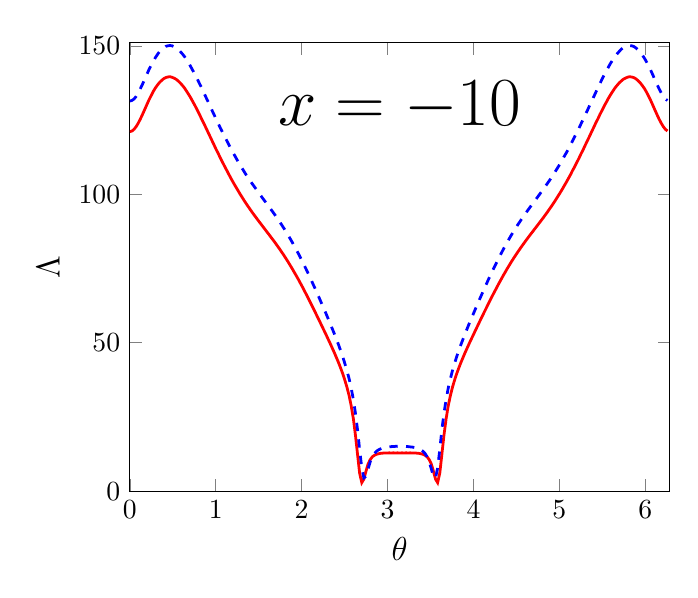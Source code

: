 \begin{tikzpicture}[scale=1]

  \begin{axis}[
    xmin = 0,
    xmax = 6.283,
    ymin = 0,
    ymax = 151,
    xlabel = {\large $\theta$},
    ylabel = {\large ${\Lambda}$},
    ylabel near ticks,
    title style={at={(0.5,0.9)},anchor=north},
    title = {\Huge $x = -10$},
  ]

\addplot[red,line width=1pt] coordinates{
(0.0e+00,1.211e+02)
(2.454e-02,1.213e+02)
(4.909e-02,1.219e+02)
(7.363e-02,1.228e+02)
(9.818e-02,1.24e+02)
(1.227e-01,1.254e+02)
(1.473e-01,1.269e+02)
(1.718e-01,1.285e+02)
(1.964e-01,1.301e+02)
(2.209e-01,1.317e+02)
(2.454e-01,1.331e+02)
(2.7e-01,1.345e+02)
(2.945e-01,1.357e+02)
(3.191e-01,1.367e+02)
(3.436e-01,1.376e+02)
(3.682e-01,1.383e+02)
(3.927e-01,1.389e+02)
(4.172e-01,1.393e+02)
(4.418e-01,1.395e+02)
(4.663e-01,1.396e+02)
(4.909e-01,1.394e+02)
(5.154e-01,1.391e+02)
(5.4e-01,1.387e+02)
(5.645e-01,1.381e+02)
(5.891e-01,1.374e+02)
(6.136e-01,1.366e+02)
(6.381e-01,1.357e+02)
(6.627e-01,1.346e+02)
(6.872e-01,1.335e+02)
(7.118e-01,1.323e+02)
(7.363e-01,1.31e+02)
(7.609e-01,1.297e+02)
(7.854e-01,1.283e+02)
(8.099e-01,1.269e+02)
(8.345e-01,1.254e+02)
(8.59e-01,1.24e+02)
(8.836e-01,1.225e+02)
(9.081e-01,1.21e+02)
(9.327e-01,1.195e+02)
(9.572e-01,1.18e+02)
(9.818e-01,1.165e+02)
(1.006e+00,1.15e+02)
(1.031e+00,1.136e+02)
(1.055e+00,1.121e+02)
(1.08e+00,1.107e+02)
(1.105e+00,1.093e+02)
(1.129e+00,1.08e+02)
(1.154e+00,1.066e+02)
(1.178e+00,1.053e+02)
(1.203e+00,1.04e+02)
(1.227e+00,1.028e+02)
(1.252e+00,1.016e+02)
(1.276e+00,1.004e+02)
(1.301e+00,9.925e+01)
(1.325e+00,9.814e+01)
(1.35e+00,9.705e+01)
(1.374e+00,9.6e+01)
(1.399e+00,9.496e+01)
(1.423e+00,9.396e+01)
(1.448e+00,9.297e+01)
(1.473e+00,9.201e+01)
(1.497e+00,9.106e+01)
(1.522e+00,9.013e+01)
(1.546e+00,8.92e+01)
(1.571e+00,8.828e+01)
(1.595e+00,8.735e+01)
(1.62e+00,8.643e+01)
(1.644e+00,8.549e+01)
(1.669e+00,8.454e+01)
(1.694e+00,8.357e+01)
(1.718e+00,8.259e+01)
(1.743e+00,8.158e+01)
(1.767e+00,8.055e+01)
(1.792e+00,7.949e+01)
(1.816e+00,7.84e+01)
(1.841e+00,7.728e+01)
(1.865e+00,7.612e+01)
(1.89e+00,7.494e+01)
(1.914e+00,7.372e+01)
(1.939e+00,7.248e+01)
(1.964e+00,7.12e+01)
(1.988e+00,6.99e+01)
(2.013e+00,6.857e+01)
(2.037e+00,6.721e+01)
(2.062e+00,6.583e+01)
(2.086e+00,6.444e+01)
(2.111e+00,6.302e+01)
(2.135e+00,6.159e+01)
(2.16e+00,6.014e+01)
(2.184e+00,5.869e+01)
(2.209e+00,5.723e+01)
(2.233e+00,5.576e+01)
(2.258e+00,5.427e+01)
(2.283e+00,5.278e+01)
(2.307e+00,5.128e+01)
(2.332e+00,4.975e+01)
(2.356e+00,4.82e+01)
(2.381e+00,4.661e+01)
(2.405e+00,4.497e+01)
(2.43e+00,4.325e+01)
(2.454e+00,4.145e+01)
(2.479e+00,3.949e+01)
(2.503e+00,3.736e+01)
(2.528e+00,3.493e+01)
(2.553e+00,3.211e+01)
(2.577e+00,2.868e+01)
(2.602e+00,2.438e+01)
(2.626e+00,1.89e+01)
(2.651e+00,1.228e+01)
(2.675e+00,6.03e+00)
(2.7e+00,2.873e+00)
(2.724e+00,4.016e+00)
(2.749e+00,6.73e+00)
(2.773e+00,9.124e+00)
(2.798e+00,1.062e+01)
(2.822e+00,1.155e+01)
(2.847e+00,1.208e+01)
(2.872e+00,1.242e+01)
(2.896e+00,1.261e+01)
(2.921e+00,1.275e+01)
(2.945e+00,1.281e+01)
(2.97e+00,1.287e+01)
(2.994e+00,1.287e+01)
(3.019e+00,1.29e+01)
(3.043e+00,1.288e+01)
(3.068e+00,1.29e+01)
(3.092e+00,1.288e+01)
(3.117e+00,1.29e+01)
(3.142e+00,1.287e+01)
(3.166e+00,1.29e+01)
(3.191e+00,1.288e+01)
(3.215e+00,1.29e+01)
(3.24e+00,1.288e+01)
(3.264e+00,1.29e+01)
(3.289e+00,1.287e+01)
(3.313e+00,1.287e+01)
(3.338e+00,1.281e+01)
(3.362e+00,1.275e+01)
(3.387e+00,1.261e+01)
(3.412e+00,1.242e+01)
(3.436e+00,1.208e+01)
(3.461e+00,1.155e+01)
(3.485e+00,1.062e+01)
(3.51e+00,9.124e+00)
(3.534e+00,6.73e+00)
(3.559e+00,4.016e+00)
(3.583e+00,2.873e+00)
(3.608e+00,6.03e+00)
(3.632e+00,1.228e+01)
(3.657e+00,1.89e+01)
(3.682e+00,2.438e+01)
(3.706e+00,2.868e+01)
(3.731e+00,3.211e+01)
(3.755e+00,3.493e+01)
(3.78e+00,3.736e+01)
(3.804e+00,3.949e+01)
(3.829e+00,4.145e+01)
(3.853e+00,4.325e+01)
(3.878e+00,4.497e+01)
(3.902e+00,4.661e+01)
(3.927e+00,4.82e+01)
(3.951e+00,4.975e+01)
(3.976e+00,5.128e+01)
(4.001e+00,5.278e+01)
(4.025e+00,5.427e+01)
(4.05e+00,5.576e+01)
(4.074e+00,5.723e+01)
(4.099e+00,5.869e+01)
(4.123e+00,6.014e+01)
(4.148e+00,6.159e+01)
(4.172e+00,6.302e+01)
(4.197e+00,6.444e+01)
(4.221e+00,6.583e+01)
(4.246e+00,6.721e+01)
(4.271e+00,6.857e+01)
(4.295e+00,6.99e+01)
(4.32e+00,7.12e+01)
(4.344e+00,7.248e+01)
(4.369e+00,7.372e+01)
(4.393e+00,7.494e+01)
(4.418e+00,7.612e+01)
(4.442e+00,7.728e+01)
(4.467e+00,7.84e+01)
(4.492e+00,7.949e+01)
(4.516e+00,8.055e+01)
(4.541e+00,8.158e+01)
(4.565e+00,8.259e+01)
(4.59e+00,8.357e+01)
(4.614e+00,8.454e+01)
(4.639e+00,8.549e+01)
(4.663e+00,8.643e+01)
(4.688e+00,8.735e+01)
(4.712e+00,8.828e+01)
(4.737e+00,8.92e+01)
(4.761e+00,9.013e+01)
(4.786e+00,9.106e+01)
(4.811e+00,9.201e+01)
(4.835e+00,9.297e+01)
(4.86e+00,9.396e+01)
(4.884e+00,9.496e+01)
(4.909e+00,9.6e+01)
(4.933e+00,9.705e+01)
(4.958e+00,9.814e+01)
(4.982e+00,9.925e+01)
(5.007e+00,1.004e+02)
(5.032e+00,1.016e+02)
(5.056e+00,1.028e+02)
(5.08e+00,1.04e+02)
(5.105e+00,1.053e+02)
(5.13e+00,1.066e+02)
(5.154e+00,1.08e+02)
(5.179e+00,1.093e+02)
(5.203e+00,1.107e+02)
(5.228e+00,1.121e+02)
(5.252e+00,1.136e+02)
(5.277e+00,1.15e+02)
(5.301e+00,1.165e+02)
(5.326e+00,1.18e+02)
(5.351e+00,1.195e+02)
(5.375e+00,1.21e+02)
(5.4e+00,1.225e+02)
(5.424e+00,1.24e+02)
(5.449e+00,1.254e+02)
(5.473e+00,1.269e+02)
(5.498e+00,1.283e+02)
(5.522e+00,1.297e+02)
(5.547e+00,1.31e+02)
(5.571e+00,1.323e+02)
(5.596e+00,1.335e+02)
(5.62e+00,1.346e+02)
(5.645e+00,1.357e+02)
(5.67e+00,1.366e+02)
(5.694e+00,1.374e+02)
(5.719e+00,1.381e+02)
(5.743e+00,1.387e+02)
(5.768e+00,1.391e+02)
(5.792e+00,1.394e+02)
(5.817e+00,1.396e+02)
(5.841e+00,1.395e+02)
(5.866e+00,1.393e+02)
(5.891e+00,1.389e+02)
(5.915e+00,1.383e+02)
(5.94e+00,1.376e+02)
(5.964e+00,1.367e+02)
(5.989e+00,1.357e+02)
(6.013e+00,1.345e+02)
(6.038e+00,1.331e+02)
(6.062e+00,1.317e+02)
(6.087e+00,1.301e+02)
(6.111e+00,1.285e+02)
(6.136e+00,1.269e+02)
(6.16e+00,1.254e+02)
(6.185e+00,1.24e+02)
(6.21e+00,1.228e+02)
(6.234e+00,1.219e+02)
(6.259e+00,1.213e+02)
};

\addplot[blue,dashed,line width=1pt] coordinates{
(0.0e+00,1.314e+02)
(2.454e-02,1.316e+02)
(4.909e-02,1.321e+02)
(7.363e-02,1.33e+02)
(9.818e-02,1.342e+02)
(1.227e-01,1.356e+02)
(1.473e-01,1.371e+02)
(1.718e-01,1.387e+02)
(1.964e-01,1.403e+02)
(2.209e-01,1.419e+02)
(2.454e-01,1.433e+02)
(2.7e-01,1.447e+02)
(2.945e-01,1.459e+02)
(3.191e-01,1.47e+02)
(3.436e-01,1.48e+02)
(3.682e-01,1.487e+02)
(3.927e-01,1.493e+02)
(4.172e-01,1.498e+02)
(4.418e-01,1.5e+02)
(4.663e-01,1.501e+02)
(4.909e-01,1.5e+02)
(5.154e-01,1.497e+02)
(5.4e-01,1.493e+02)
(5.645e-01,1.488e+02)
(5.891e-01,1.48e+02)
(6.136e-01,1.472e+02)
(6.381e-01,1.463e+02)
(6.627e-01,1.452e+02)
(6.872e-01,1.441e+02)
(7.118e-01,1.428e+02)
(7.363e-01,1.415e+02)
(7.609e-01,1.402e+02)
(7.854e-01,1.388e+02)
(8.099e-01,1.373e+02)
(8.345e-01,1.359e+02)
(8.59e-01,1.343e+02)
(8.836e-01,1.328e+02)
(9.081e-01,1.313e+02)
(9.327e-01,1.298e+02)
(9.572e-01,1.282e+02)
(9.818e-01,1.267e+02)
(1.006e+00,1.252e+02)
(1.031e+00,1.237e+02)
(1.055e+00,1.222e+02)
(1.08e+00,1.208e+02)
(1.105e+00,1.194e+02)
(1.129e+00,1.18e+02)
(1.154e+00,1.166e+02)
(1.178e+00,1.152e+02)
(1.203e+00,1.139e+02)
(1.227e+00,1.127e+02)
(1.252e+00,1.114e+02)
(1.276e+00,1.102e+02)
(1.301e+00,1.09e+02)
(1.325e+00,1.079e+02)
(1.35e+00,1.067e+02)
(1.374e+00,1.057e+02)
(1.399e+00,1.046e+02)
(1.423e+00,1.036e+02)
(1.448e+00,1.026e+02)
(1.473e+00,1.016e+02)
(1.497e+00,1.006e+02)
(1.522e+00,9.962e+01)
(1.546e+00,9.867e+01)
(1.571e+00,9.771e+01)
(1.595e+00,9.676e+01)
(1.62e+00,9.58e+01)
(1.644e+00,9.484e+01)
(1.669e+00,9.385e+01)
(1.694e+00,9.285e+01)
(1.718e+00,9.183e+01)
(1.743e+00,9.078e+01)
(1.767e+00,8.971e+01)
(1.792e+00,8.86e+01)
(1.816e+00,8.747e+01)
(1.841e+00,8.63e+01)
(1.865e+00,8.509e+01)
(1.89e+00,8.385e+01)
(1.914e+00,8.257e+01)
(1.939e+00,8.125e+01)
(1.964e+00,7.99e+01)
(1.988e+00,7.852e+01)
(2.013e+00,7.71e+01)
(2.037e+00,7.566e+01)
(2.062e+00,7.418e+01)
(2.086e+00,7.267e+01)
(2.111e+00,7.114e+01)
(2.135e+00,6.958e+01)
(2.16e+00,6.801e+01)
(2.184e+00,6.641e+01)
(2.209e+00,6.479e+01)
(2.233e+00,6.316e+01)
(2.258e+00,6.152e+01)
(2.283e+00,5.986e+01)
(2.307e+00,5.818e+01)
(2.332e+00,5.647e+01)
(2.356e+00,5.474e+01)
(2.381e+00,5.297e+01)
(2.405e+00,5.115e+01)
(2.43e+00,4.927e+01)
(2.454e+00,4.73e+01)
(2.479e+00,4.522e+01)
(2.503e+00,4.298e+01)
(2.528e+00,4.054e+01)
(2.553e+00,3.78e+01)
(2.577e+00,3.464e+01)
(2.602e+00,3.087e+01)
(2.626e+00,2.627e+01)
(2.651e+00,2.059e+01)
(2.675e+00,1.397e+01)
(2.7e+00,7.797e+00)
(2.724e+00,4.466e+00)
(2.749e+00,5.036e+00)
(2.773e+00,7.453e+00)
(2.798e+00,9.869e+00)
(2.822e+00,1.157e+01)
(2.847e+00,1.272e+01)
(2.872e+00,1.345e+01)
(2.896e+00,1.395e+01)
(2.921e+00,1.428e+01)
(2.945e+00,1.453e+01)
(2.97e+00,1.47e+01)
(2.994e+00,1.484e+01)
(3.019e+00,1.492e+01)
(3.043e+00,1.5e+01)
(3.068e+00,1.504e+01)
(3.092e+00,1.509e+01)
(3.117e+00,1.51e+01)
(3.142e+00,1.512e+01)
(3.166e+00,1.51e+01)
(3.191e+00,1.509e+01)
(3.215e+00,1.504e+01)
(3.24e+00,1.5e+01)
(3.264e+00,1.492e+01)
(3.289e+00,1.484e+01)
(3.313e+00,1.47e+01)
(3.338e+00,1.453e+01)
(3.362e+00,1.428e+01)
(3.387e+00,1.395e+01)
(3.412e+00,1.345e+01)
(3.436e+00,1.272e+01)
(3.461e+00,1.157e+01)
(3.485e+00,9.869e+00)
(3.51e+00,7.453e+00)
(3.534e+00,5.036e+00)
(3.559e+00,4.466e+00)
(3.583e+00,7.797e+00)
(3.608e+00,1.397e+01)
(3.632e+00,2.059e+01)
(3.657e+00,2.627e+01)
(3.682e+00,3.087e+01)
(3.706e+00,3.464e+01)
(3.731e+00,3.78e+01)
(3.755e+00,4.054e+01)
(3.78e+00,4.298e+01)
(3.804e+00,4.522e+01)
(3.829e+00,4.73e+01)
(3.853e+00,4.927e+01)
(3.878e+00,5.115e+01)
(3.902e+00,5.297e+01)
(3.927e+00,5.474e+01)
(3.951e+00,5.647e+01)
(3.976e+00,5.818e+01)
(4.001e+00,5.986e+01)
(4.025e+00,6.152e+01)
(4.05e+00,6.316e+01)
(4.074e+00,6.479e+01)
(4.099e+00,6.641e+01)
(4.123e+00,6.801e+01)
(4.148e+00,6.958e+01)
(4.172e+00,7.114e+01)
(4.197e+00,7.267e+01)
(4.221e+00,7.418e+01)
(4.246e+00,7.566e+01)
(4.271e+00,7.71e+01)
(4.295e+00,7.852e+01)
(4.32e+00,7.99e+01)
(4.344e+00,8.125e+01)
(4.369e+00,8.257e+01)
(4.393e+00,8.385e+01)
(4.418e+00,8.509e+01)
(4.442e+00,8.63e+01)
(4.467e+00,8.747e+01)
(4.492e+00,8.86e+01)
(4.516e+00,8.971e+01)
(4.541e+00,9.078e+01)
(4.565e+00,9.183e+01)
(4.59e+00,9.285e+01)
(4.614e+00,9.385e+01)
(4.639e+00,9.484e+01)
(4.663e+00,9.58e+01)
(4.688e+00,9.676e+01)
(4.712e+00,9.771e+01)
(4.737e+00,9.867e+01)
(4.761e+00,9.962e+01)
(4.786e+00,1.006e+02)
(4.811e+00,1.016e+02)
(4.835e+00,1.026e+02)
(4.86e+00,1.036e+02)
(4.884e+00,1.046e+02)
(4.909e+00,1.057e+02)
(4.933e+00,1.067e+02)
(4.958e+00,1.079e+02)
(4.982e+00,1.09e+02)
(5.007e+00,1.102e+02)
(5.032e+00,1.114e+02)
(5.056e+00,1.127e+02)
(5.08e+00,1.139e+02)
(5.105e+00,1.152e+02)
(5.13e+00,1.166e+02)
(5.154e+00,1.18e+02)
(5.179e+00,1.194e+02)
(5.203e+00,1.208e+02)
(5.228e+00,1.222e+02)
(5.252e+00,1.237e+02)
(5.277e+00,1.252e+02)
(5.301e+00,1.267e+02)
(5.326e+00,1.282e+02)
(5.351e+00,1.298e+02)
(5.375e+00,1.313e+02)
(5.4e+00,1.328e+02)
(5.424e+00,1.343e+02)
(5.449e+00,1.359e+02)
(5.473e+00,1.373e+02)
(5.498e+00,1.388e+02)
(5.522e+00,1.402e+02)
(5.547e+00,1.415e+02)
(5.571e+00,1.428e+02)
(5.596e+00,1.441e+02)
(5.62e+00,1.452e+02)
(5.645e+00,1.463e+02)
(5.67e+00,1.472e+02)
(5.694e+00,1.48e+02)
(5.719e+00,1.488e+02)
(5.743e+00,1.493e+02)
(5.768e+00,1.497e+02)
(5.792e+00,1.5e+02)
(5.817e+00,1.501e+02)
(5.841e+00,1.5e+02)
(5.866e+00,1.498e+02)
(5.891e+00,1.493e+02)
(5.915e+00,1.487e+02)
(5.94e+00,1.48e+02)
(5.964e+00,1.47e+02)
(5.989e+00,1.459e+02)
(6.013e+00,1.447e+02)
(6.038e+00,1.433e+02)
(6.062e+00,1.419e+02)
(6.087e+00,1.403e+02)
(6.111e+00,1.387e+02)
(6.136e+00,1.371e+02)
(6.16e+00,1.356e+02)
(6.185e+00,1.342e+02)
(6.21e+00,1.33e+02)
(6.234e+00,1.321e+02)
(6.259e+00,1.316e+02)
};


\end{axis}


\end{tikzpicture}

